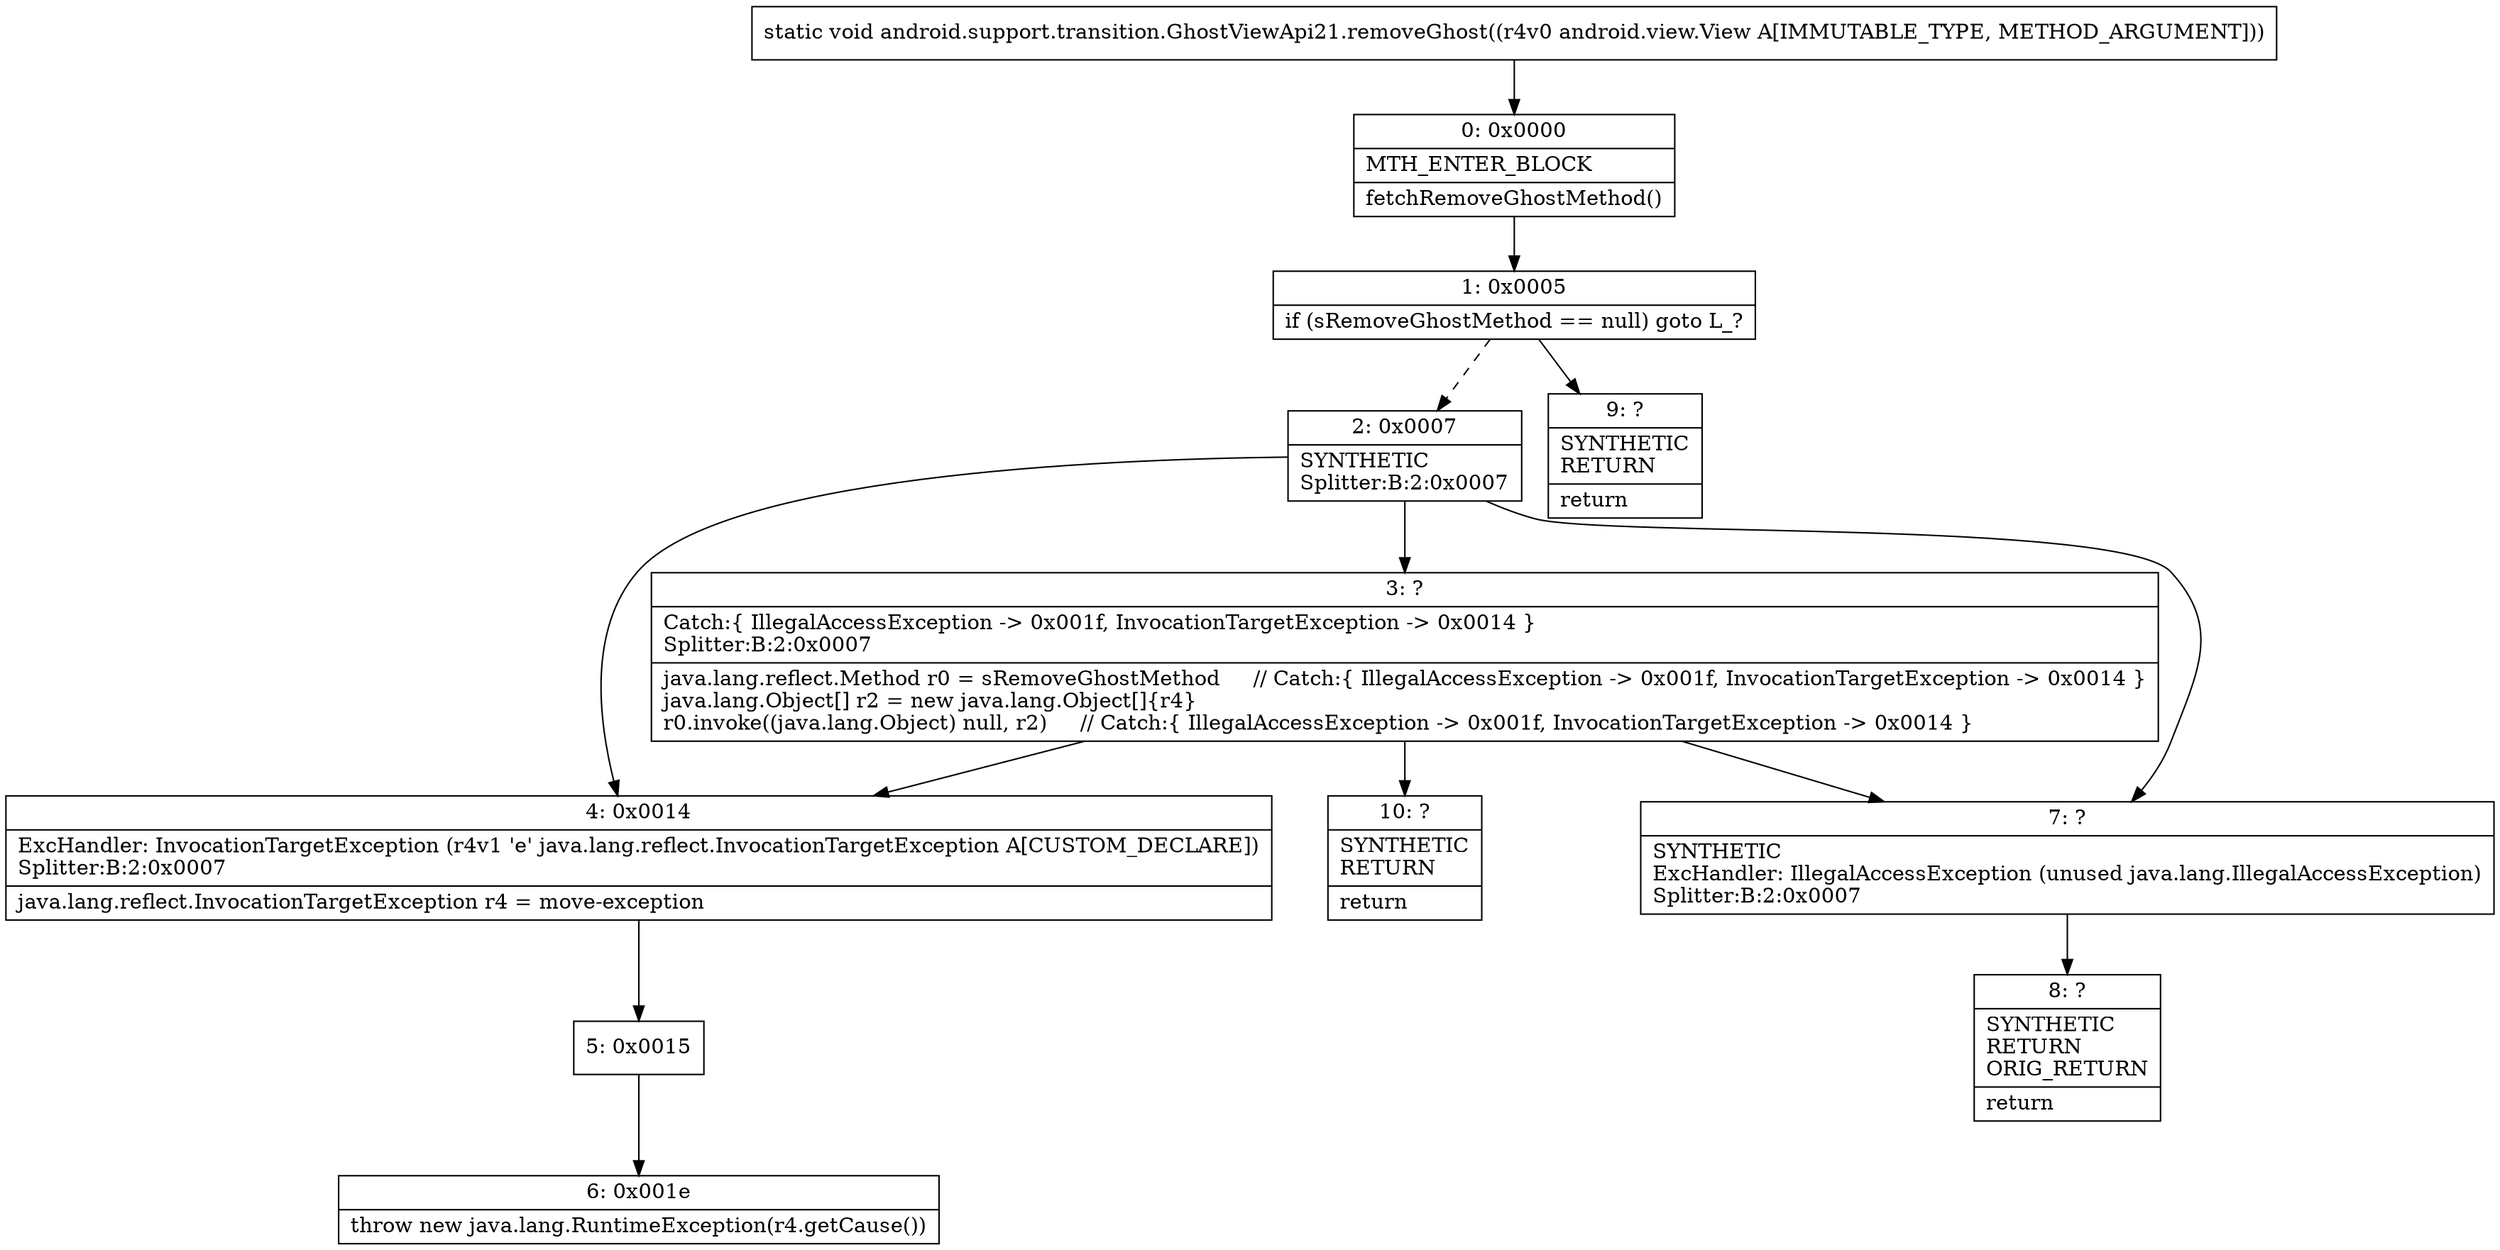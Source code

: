 digraph "CFG forandroid.support.transition.GhostViewApi21.removeGhost(Landroid\/view\/View;)V" {
Node_0 [shape=record,label="{0\:\ 0x0000|MTH_ENTER_BLOCK\l|fetchRemoveGhostMethod()\l}"];
Node_1 [shape=record,label="{1\:\ 0x0005|if (sRemoveGhostMethod == null) goto L_?\l}"];
Node_2 [shape=record,label="{2\:\ 0x0007|SYNTHETIC\lSplitter:B:2:0x0007\l}"];
Node_3 [shape=record,label="{3\:\ ?|Catch:\{ IllegalAccessException \-\> 0x001f, InvocationTargetException \-\> 0x0014 \}\lSplitter:B:2:0x0007\l|java.lang.reflect.Method r0 = sRemoveGhostMethod     \/\/ Catch:\{ IllegalAccessException \-\> 0x001f, InvocationTargetException \-\> 0x0014 \}\ljava.lang.Object[] r2 = new java.lang.Object[]\{r4\}\lr0.invoke((java.lang.Object) null, r2)     \/\/ Catch:\{ IllegalAccessException \-\> 0x001f, InvocationTargetException \-\> 0x0014 \}\l}"];
Node_4 [shape=record,label="{4\:\ 0x0014|ExcHandler: InvocationTargetException (r4v1 'e' java.lang.reflect.InvocationTargetException A[CUSTOM_DECLARE])\lSplitter:B:2:0x0007\l|java.lang.reflect.InvocationTargetException r4 = move\-exception\l}"];
Node_5 [shape=record,label="{5\:\ 0x0015}"];
Node_6 [shape=record,label="{6\:\ 0x001e|throw new java.lang.RuntimeException(r4.getCause())\l}"];
Node_7 [shape=record,label="{7\:\ ?|SYNTHETIC\lExcHandler: IllegalAccessException (unused java.lang.IllegalAccessException)\lSplitter:B:2:0x0007\l}"];
Node_8 [shape=record,label="{8\:\ ?|SYNTHETIC\lRETURN\lORIG_RETURN\l|return\l}"];
Node_9 [shape=record,label="{9\:\ ?|SYNTHETIC\lRETURN\l|return\l}"];
Node_10 [shape=record,label="{10\:\ ?|SYNTHETIC\lRETURN\l|return\l}"];
MethodNode[shape=record,label="{static void android.support.transition.GhostViewApi21.removeGhost((r4v0 android.view.View A[IMMUTABLE_TYPE, METHOD_ARGUMENT])) }"];
MethodNode -> Node_0;
Node_0 -> Node_1;
Node_1 -> Node_2[style=dashed];
Node_1 -> Node_9;
Node_2 -> Node_3;
Node_2 -> Node_7;
Node_2 -> Node_4;
Node_3 -> Node_7;
Node_3 -> Node_4;
Node_3 -> Node_10;
Node_4 -> Node_5;
Node_5 -> Node_6;
Node_7 -> Node_8;
}

